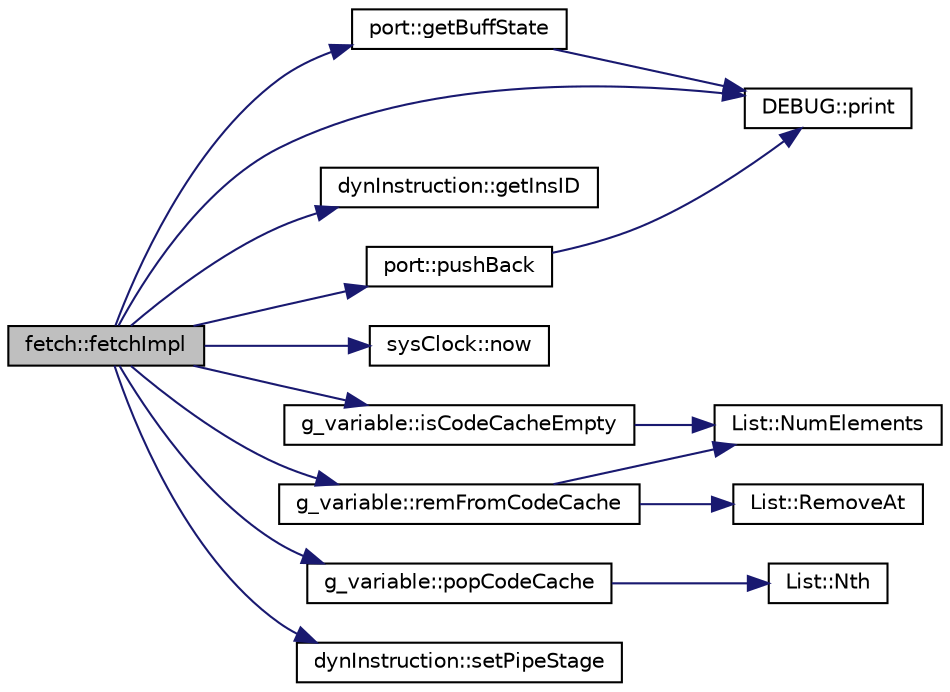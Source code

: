 digraph G
{
  edge [fontname="Helvetica",fontsize="10",labelfontname="Helvetica",labelfontsize="10"];
  node [fontname="Helvetica",fontsize="10",shape=record];
  rankdir=LR;
  Node1 [label="fetch::fetchImpl",height=0.2,width=0.4,color="black", fillcolor="grey75", style="filled" fontcolor="black"];
  Node1 -> Node2 [color="midnightblue",fontsize="10",style="solid",fontname="Helvetica"];
  Node2 [label="port::getBuffState",height=0.2,width=0.4,color="black", fillcolor="white", style="filled",URL="$classport.html#abf9be02812c2503eee69704a01b14145"];
  Node2 -> Node3 [color="midnightblue",fontsize="10",style="solid",fontname="Helvetica"];
  Node3 [label="DEBUG::print",height=0.2,width=0.4,color="black", fillcolor="white", style="filled",URL="$classDEBUG.html#ab38f086785f7239084b735007297078a"];
  Node1 -> Node4 [color="midnightblue",fontsize="10",style="solid",fontname="Helvetica"];
  Node4 [label="dynInstruction::getInsID",height=0.2,width=0.4,color="black", fillcolor="white", style="filled",URL="$classdynInstruction.html#ab38b8181f522daae77cb46d701fb5302"];
  Node1 -> Node5 [color="midnightblue",fontsize="10",style="solid",fontname="Helvetica"];
  Node5 [label="g_variable::isCodeCacheEmpty",height=0.2,width=0.4,color="black", fillcolor="white", style="filled",URL="$structg__variable.html#a4b5f6627f388c34df7af5168a119778d"];
  Node5 -> Node6 [color="midnightblue",fontsize="10",style="solid",fontname="Helvetica"];
  Node6 [label="List::NumElements",height=0.2,width=0.4,color="black", fillcolor="white", style="filled",URL="$classList.html#ac2e9d50f703b01bf643fa6ce50837c26"];
  Node1 -> Node7 [color="midnightblue",fontsize="10",style="solid",fontname="Helvetica"];
  Node7 [label="sysClock::now",height=0.2,width=0.4,color="black", fillcolor="white", style="filled",URL="$classsysClock.html#af027a57c8bc3d0dab4fe5a0f870b7d20"];
  Node1 -> Node8 [color="midnightblue",fontsize="10",style="solid",fontname="Helvetica"];
  Node8 [label="g_variable::popCodeCache",height=0.2,width=0.4,color="black", fillcolor="white", style="filled",URL="$structg__variable.html#abb078ae60bb65db485a0cc2382bd4457"];
  Node8 -> Node9 [color="midnightblue",fontsize="10",style="solid",fontname="Helvetica"];
  Node9 [label="List::Nth",height=0.2,width=0.4,color="black", fillcolor="white", style="filled",URL="$classList.html#a5eb964816de33c85e1d46658ddf8c6c4"];
  Node1 -> Node3 [color="midnightblue",fontsize="10",style="solid",fontname="Helvetica"];
  Node1 -> Node10 [color="midnightblue",fontsize="10",style="solid",fontname="Helvetica"];
  Node10 [label="port::pushBack",height=0.2,width=0.4,color="black", fillcolor="white", style="filled",URL="$classport.html#a52ad1c5223f028930491b024f26467fa"];
  Node10 -> Node3 [color="midnightblue",fontsize="10",style="solid",fontname="Helvetica"];
  Node1 -> Node11 [color="midnightblue",fontsize="10",style="solid",fontname="Helvetica"];
  Node11 [label="g_variable::remFromCodeCache",height=0.2,width=0.4,color="black", fillcolor="white", style="filled",URL="$structg__variable.html#ab351194ce2a3de088813ae861c7e3d10"];
  Node11 -> Node6 [color="midnightblue",fontsize="10",style="solid",fontname="Helvetica"];
  Node11 -> Node12 [color="midnightblue",fontsize="10",style="solid",fontname="Helvetica"];
  Node12 [label="List::RemoveAt",height=0.2,width=0.4,color="black", fillcolor="white", style="filled",URL="$classList.html#af17f72d263f90d53ea8501b5b1853470"];
  Node1 -> Node13 [color="midnightblue",fontsize="10",style="solid",fontname="Helvetica"];
  Node13 [label="dynInstruction::setPipeStage",height=0.2,width=0.4,color="black", fillcolor="white", style="filled",URL="$classdynInstruction.html#a0cb15d906e84b2efc8986b74edaf5adf"];
}
